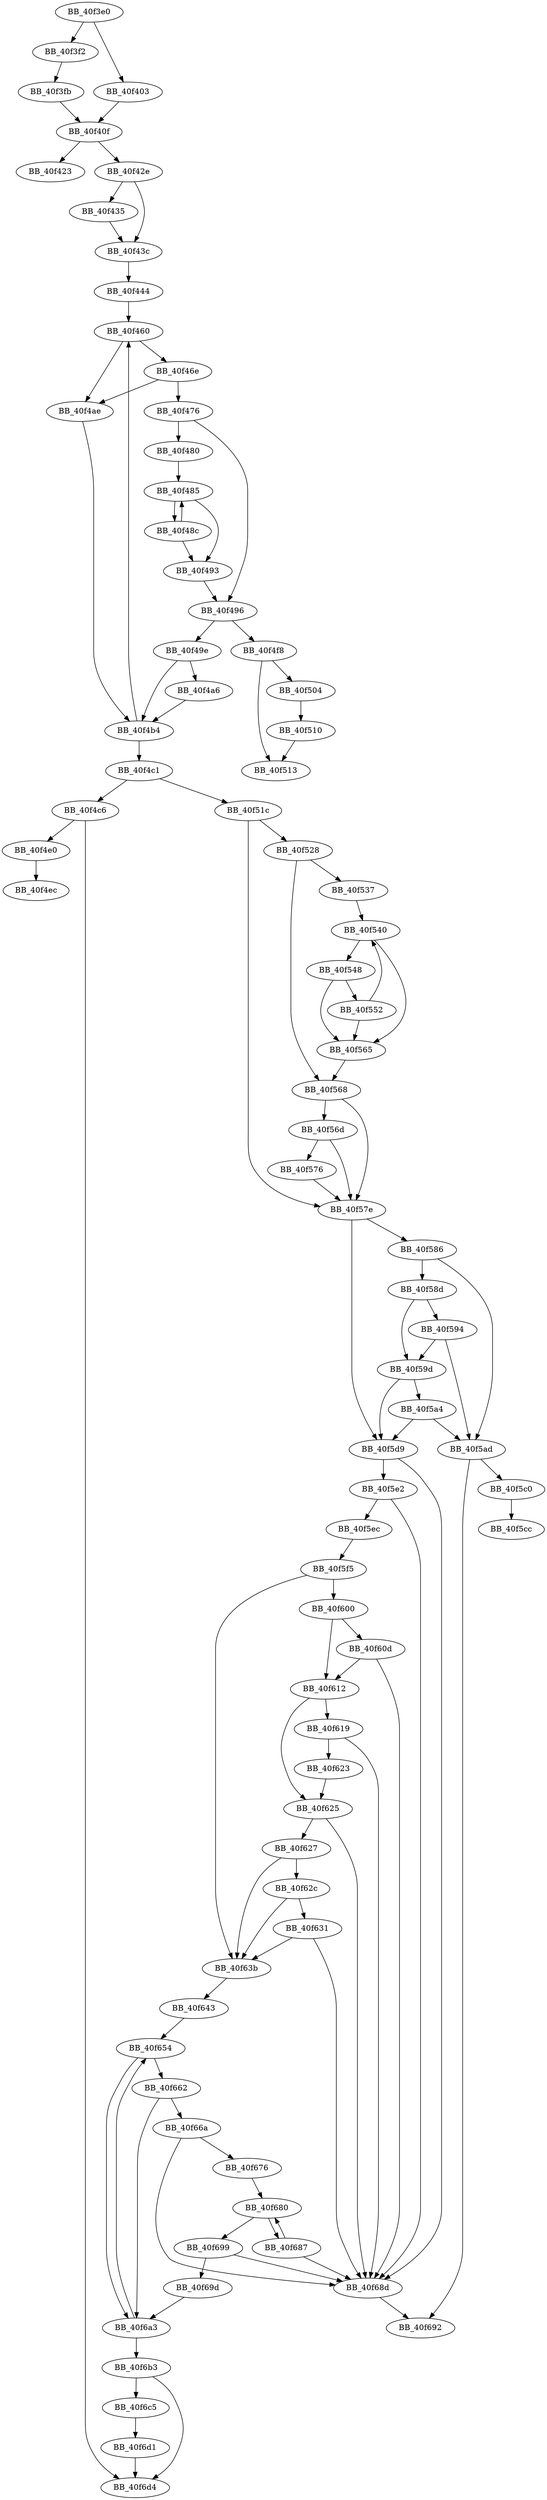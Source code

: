 DiGraph sub_40F3E0{
BB_40f3e0->BB_40f3f2
BB_40f3e0->BB_40f403
BB_40f3f2->BB_40f3fb
BB_40f3fb->BB_40f40f
BB_40f403->BB_40f40f
BB_40f40f->BB_40f423
BB_40f40f->BB_40f42e
BB_40f42e->BB_40f435
BB_40f42e->BB_40f43c
BB_40f435->BB_40f43c
BB_40f43c->BB_40f444
BB_40f444->BB_40f460
BB_40f460->BB_40f46e
BB_40f460->BB_40f4ae
BB_40f46e->BB_40f476
BB_40f46e->BB_40f4ae
BB_40f476->BB_40f480
BB_40f476->BB_40f496
BB_40f480->BB_40f485
BB_40f485->BB_40f48c
BB_40f485->BB_40f493
BB_40f48c->BB_40f485
BB_40f48c->BB_40f493
BB_40f493->BB_40f496
BB_40f496->BB_40f49e
BB_40f496->BB_40f4f8
BB_40f49e->BB_40f4a6
BB_40f49e->BB_40f4b4
BB_40f4a6->BB_40f4b4
BB_40f4ae->BB_40f4b4
BB_40f4b4->BB_40f460
BB_40f4b4->BB_40f4c1
BB_40f4c1->BB_40f4c6
BB_40f4c1->BB_40f51c
BB_40f4c6->BB_40f4e0
BB_40f4c6->BB_40f6d4
BB_40f4e0->BB_40f4ec
BB_40f4f8->BB_40f504
BB_40f4f8->BB_40f513
BB_40f504->BB_40f510
BB_40f510->BB_40f513
BB_40f51c->BB_40f528
BB_40f51c->BB_40f57e
BB_40f528->BB_40f537
BB_40f528->BB_40f568
BB_40f537->BB_40f540
BB_40f540->BB_40f548
BB_40f540->BB_40f565
BB_40f548->BB_40f552
BB_40f548->BB_40f565
BB_40f552->BB_40f540
BB_40f552->BB_40f565
BB_40f565->BB_40f568
BB_40f568->BB_40f56d
BB_40f568->BB_40f57e
BB_40f56d->BB_40f576
BB_40f56d->BB_40f57e
BB_40f576->BB_40f57e
BB_40f57e->BB_40f586
BB_40f57e->BB_40f5d9
BB_40f586->BB_40f58d
BB_40f586->BB_40f5ad
BB_40f58d->BB_40f594
BB_40f58d->BB_40f59d
BB_40f594->BB_40f59d
BB_40f594->BB_40f5ad
BB_40f59d->BB_40f5a4
BB_40f59d->BB_40f5d9
BB_40f5a4->BB_40f5ad
BB_40f5a4->BB_40f5d9
BB_40f5ad->BB_40f5c0
BB_40f5ad->BB_40f692
BB_40f5c0->BB_40f5cc
BB_40f5d9->BB_40f5e2
BB_40f5d9->BB_40f68d
BB_40f5e2->BB_40f5ec
BB_40f5e2->BB_40f68d
BB_40f5ec->BB_40f5f5
BB_40f5f5->BB_40f600
BB_40f5f5->BB_40f63b
BB_40f600->BB_40f60d
BB_40f600->BB_40f612
BB_40f60d->BB_40f612
BB_40f60d->BB_40f68d
BB_40f612->BB_40f619
BB_40f612->BB_40f625
BB_40f619->BB_40f623
BB_40f619->BB_40f68d
BB_40f623->BB_40f625
BB_40f625->BB_40f627
BB_40f625->BB_40f68d
BB_40f627->BB_40f62c
BB_40f627->BB_40f63b
BB_40f62c->BB_40f631
BB_40f62c->BB_40f63b
BB_40f631->BB_40f63b
BB_40f631->BB_40f68d
BB_40f63b->BB_40f643
BB_40f643->BB_40f654
BB_40f654->BB_40f662
BB_40f654->BB_40f6a3
BB_40f662->BB_40f66a
BB_40f662->BB_40f6a3
BB_40f66a->BB_40f676
BB_40f66a->BB_40f68d
BB_40f676->BB_40f680
BB_40f680->BB_40f687
BB_40f680->BB_40f699
BB_40f687->BB_40f680
BB_40f687->BB_40f68d
BB_40f68d->BB_40f692
BB_40f699->BB_40f68d
BB_40f699->BB_40f69d
BB_40f69d->BB_40f6a3
BB_40f6a3->BB_40f654
BB_40f6a3->BB_40f6b3
BB_40f6b3->BB_40f6c5
BB_40f6b3->BB_40f6d4
BB_40f6c5->BB_40f6d1
BB_40f6d1->BB_40f6d4
}
